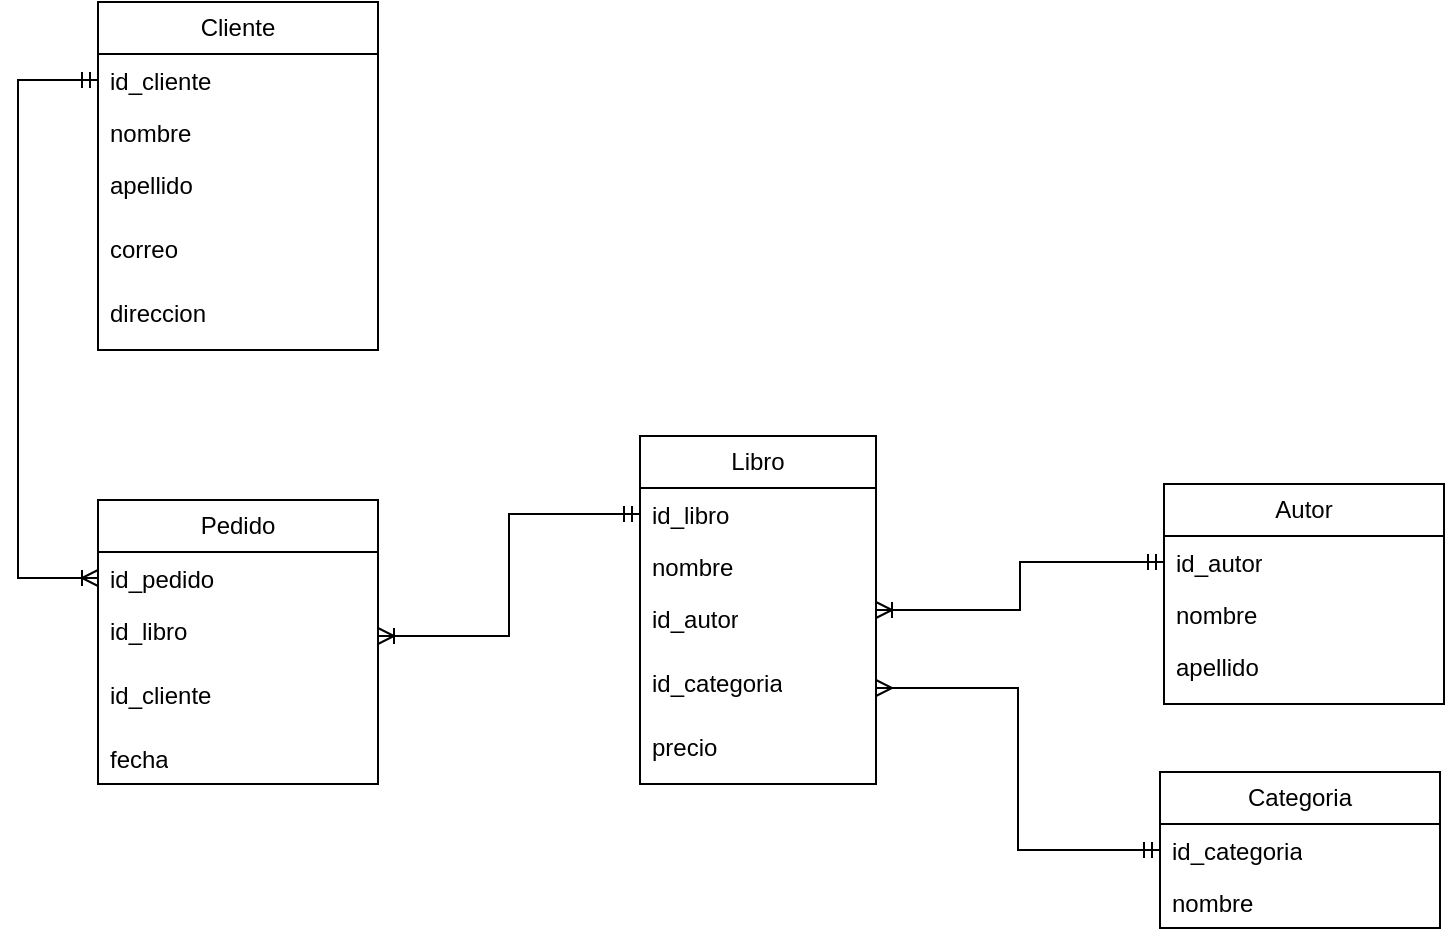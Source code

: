 <mxfile version="24.3.1" type="github">
  <diagram name="Page-1" id="NJj6v3TNy6NycYDOOsy1">
    <mxGraphModel dx="1494" dy="940" grid="0" gridSize="10" guides="1" tooltips="1" connect="1" arrows="1" fold="1" page="1" pageScale="1" pageWidth="850" pageHeight="1100" math="0" shadow="0">
      <root>
        <mxCell id="0" />
        <mxCell id="1" parent="0" />
        <mxCell id="eZbpMwk5PudAEd0YVaxT-1" value="Cliente" style="swimlane;fontStyle=0;childLayout=stackLayout;horizontal=1;startSize=26;fillColor=none;horizontalStack=0;resizeParent=1;resizeParentMax=0;resizeLast=0;collapsible=1;marginBottom=0;whiteSpace=wrap;html=1;" parent="1" vertex="1">
          <mxGeometry x="128" y="87" width="140" height="174" as="geometry" />
        </mxCell>
        <mxCell id="eZbpMwk5PudAEd0YVaxT-2" value="id_cliente" style="text;strokeColor=none;fillColor=none;align=left;verticalAlign=top;spacingLeft=4;spacingRight=4;overflow=hidden;rotatable=0;points=[[0,0.5],[1,0.5]];portConstraint=eastwest;whiteSpace=wrap;html=1;" parent="eZbpMwk5PudAEd0YVaxT-1" vertex="1">
          <mxGeometry y="26" width="140" height="26" as="geometry" />
        </mxCell>
        <mxCell id="eZbpMwk5PudAEd0YVaxT-3" value="nombre" style="text;strokeColor=none;fillColor=none;align=left;verticalAlign=top;spacingLeft=4;spacingRight=4;overflow=hidden;rotatable=0;points=[[0,0.5],[1,0.5]];portConstraint=eastwest;whiteSpace=wrap;html=1;" parent="eZbpMwk5PudAEd0YVaxT-1" vertex="1">
          <mxGeometry y="52" width="140" height="26" as="geometry" />
        </mxCell>
        <mxCell id="-5baJ4B15Eqb_kxvuub7-14" value="apellido" style="text;strokeColor=none;fillColor=none;align=left;verticalAlign=top;spacingLeft=4;spacingRight=4;overflow=hidden;rotatable=0;points=[[0,0.5],[1,0.5]];portConstraint=eastwest;whiteSpace=wrap;html=1;" vertex="1" parent="eZbpMwk5PudAEd0YVaxT-1">
          <mxGeometry y="78" width="140" height="32" as="geometry" />
        </mxCell>
        <mxCell id="eZbpMwk5PudAEd0YVaxT-4" value="&lt;div&gt;correo&lt;/div&gt;" style="text;strokeColor=none;fillColor=none;align=left;verticalAlign=top;spacingLeft=4;spacingRight=4;overflow=hidden;rotatable=0;points=[[0,0.5],[1,0.5]];portConstraint=eastwest;whiteSpace=wrap;html=1;" parent="eZbpMwk5PudAEd0YVaxT-1" vertex="1">
          <mxGeometry y="110" width="140" height="32" as="geometry" />
        </mxCell>
        <mxCell id="eZbpMwk5PudAEd0YVaxT-20" value="direccion" style="text;strokeColor=none;fillColor=none;align=left;verticalAlign=top;spacingLeft=4;spacingRight=4;overflow=hidden;rotatable=0;points=[[0,0.5],[1,0.5]];portConstraint=eastwest;whiteSpace=wrap;html=1;" parent="eZbpMwk5PudAEd0YVaxT-1" vertex="1">
          <mxGeometry y="142" width="140" height="32" as="geometry" />
        </mxCell>
        <mxCell id="-5baJ4B15Eqb_kxvuub7-17" style="edgeStyle=orthogonalEdgeStyle;rounded=0;orthogonalLoop=1;jettySize=auto;html=1;entryX=0;entryY=0.5;entryDx=0;entryDy=0;endArrow=ERmandOne;endFill=0;startArrow=ERoneToMany;startFill=0;" edge="1" parent="1" source="eZbpMwk5PudAEd0YVaxT-6" target="-5baJ4B15Eqb_kxvuub7-2">
          <mxGeometry relative="1" as="geometry" />
        </mxCell>
        <mxCell id="eZbpMwk5PudAEd0YVaxT-6" value="Libro" style="swimlane;fontStyle=0;childLayout=stackLayout;horizontal=1;startSize=26;fillColor=none;horizontalStack=0;resizeParent=1;resizeParentMax=0;resizeLast=0;collapsible=1;marginBottom=0;whiteSpace=wrap;html=1;" parent="1" vertex="1">
          <mxGeometry x="399" y="304" width="118" height="174" as="geometry" />
        </mxCell>
        <mxCell id="eZbpMwk5PudAEd0YVaxT-7" value="id_libro" style="text;strokeColor=none;fillColor=none;align=left;verticalAlign=top;spacingLeft=4;spacingRight=4;overflow=hidden;rotatable=0;points=[[0,0.5],[1,0.5]];portConstraint=eastwest;whiteSpace=wrap;html=1;" parent="eZbpMwk5PudAEd0YVaxT-6" vertex="1">
          <mxGeometry y="26" width="118" height="26" as="geometry" />
        </mxCell>
        <mxCell id="eZbpMwk5PudAEd0YVaxT-8" value="nombre" style="text;strokeColor=none;fillColor=none;align=left;verticalAlign=top;spacingLeft=4;spacingRight=4;overflow=hidden;rotatable=0;points=[[0,0.5],[1,0.5]];portConstraint=eastwest;whiteSpace=wrap;html=1;" parent="eZbpMwk5PudAEd0YVaxT-6" vertex="1">
          <mxGeometry y="52" width="118" height="26" as="geometry" />
        </mxCell>
        <mxCell id="eZbpMwk5PudAEd0YVaxT-9" value="id_autor" style="text;strokeColor=none;fillColor=none;align=left;verticalAlign=top;spacingLeft=4;spacingRight=4;overflow=hidden;rotatable=0;points=[[0,0.5],[1,0.5]];portConstraint=eastwest;whiteSpace=wrap;html=1;" parent="eZbpMwk5PudAEd0YVaxT-6" vertex="1">
          <mxGeometry y="78" width="118" height="32" as="geometry" />
        </mxCell>
        <mxCell id="eZbpMwk5PudAEd0YVaxT-10" value="id_categoria" style="text;strokeColor=none;fillColor=none;align=left;verticalAlign=top;spacingLeft=4;spacingRight=4;overflow=hidden;rotatable=0;points=[[0,0.5],[1,0.5]];portConstraint=eastwest;whiteSpace=wrap;html=1;" parent="eZbpMwk5PudAEd0YVaxT-6" vertex="1">
          <mxGeometry y="110" width="118" height="32" as="geometry" />
        </mxCell>
        <mxCell id="-5baJ4B15Eqb_kxvuub7-10" value="precio" style="text;strokeColor=none;fillColor=none;align=left;verticalAlign=top;spacingLeft=4;spacingRight=4;overflow=hidden;rotatable=0;points=[[0,0.5],[1,0.5]];portConstraint=eastwest;whiteSpace=wrap;html=1;" vertex="1" parent="eZbpMwk5PudAEd0YVaxT-6">
          <mxGeometry y="142" width="118" height="32" as="geometry" />
        </mxCell>
        <mxCell id="eZbpMwk5PudAEd0YVaxT-11" value="Pedido" style="swimlane;fontStyle=0;childLayout=stackLayout;horizontal=1;startSize=26;fillColor=none;horizontalStack=0;resizeParent=1;resizeParentMax=0;resizeLast=0;collapsible=1;marginBottom=0;whiteSpace=wrap;html=1;" parent="1" vertex="1">
          <mxGeometry x="128" y="336" width="140" height="142" as="geometry" />
        </mxCell>
        <mxCell id="eZbpMwk5PudAEd0YVaxT-12" value="id_pedido" style="text;strokeColor=none;fillColor=none;align=left;verticalAlign=top;spacingLeft=4;spacingRight=4;overflow=hidden;rotatable=0;points=[[0,0.5],[1,0.5]];portConstraint=eastwest;whiteSpace=wrap;html=1;" parent="eZbpMwk5PudAEd0YVaxT-11" vertex="1">
          <mxGeometry y="26" width="140" height="26" as="geometry" />
        </mxCell>
        <mxCell id="eZbpMwk5PudAEd0YVaxT-16" value="id_libro" style="text;strokeColor=none;fillColor=none;align=left;verticalAlign=top;spacingLeft=4;spacingRight=4;overflow=hidden;rotatable=0;points=[[0,0.5],[1,0.5]];portConstraint=eastwest;whiteSpace=wrap;html=1;" parent="eZbpMwk5PudAEd0YVaxT-11" vertex="1">
          <mxGeometry y="52" width="140" height="32" as="geometry" />
        </mxCell>
        <mxCell id="eZbpMwk5PudAEd0YVaxT-14" value="id_cliente" style="text;strokeColor=none;fillColor=none;align=left;verticalAlign=top;spacingLeft=4;spacingRight=4;overflow=hidden;rotatable=0;points=[[0,0.5],[1,0.5]];portConstraint=eastwest;whiteSpace=wrap;html=1;" parent="eZbpMwk5PudAEd0YVaxT-11" vertex="1">
          <mxGeometry y="84" width="140" height="32" as="geometry" />
        </mxCell>
        <mxCell id="eZbpMwk5PudAEd0YVaxT-13" value="fecha" style="text;strokeColor=none;fillColor=none;align=left;verticalAlign=top;spacingLeft=4;spacingRight=4;overflow=hidden;rotatable=0;points=[[0,0.5],[1,0.5]];portConstraint=eastwest;whiteSpace=wrap;html=1;" parent="eZbpMwk5PudAEd0YVaxT-11" vertex="1">
          <mxGeometry y="116" width="140" height="26" as="geometry" />
        </mxCell>
        <mxCell id="eZbpMwk5PudAEd0YVaxT-19" style="edgeStyle=orthogonalEdgeStyle;rounded=0;orthogonalLoop=1;jettySize=auto;html=1;entryX=1;entryY=0.5;entryDx=0;entryDy=0;exitX=0;exitY=0.5;exitDx=0;exitDy=0;endArrow=ERoneToMany;endFill=0;startArrow=ERmandOne;startFill=0;" parent="1" source="eZbpMwk5PudAEd0YVaxT-7" target="eZbpMwk5PudAEd0YVaxT-16" edge="1">
          <mxGeometry relative="1" as="geometry">
            <mxPoint x="470" y="179" as="sourcePoint" />
            <mxPoint x="522" y="418" as="targetPoint" />
          </mxGeometry>
        </mxCell>
        <mxCell id="-5baJ4B15Eqb_kxvuub7-1" value="Autor" style="swimlane;fontStyle=0;childLayout=stackLayout;horizontal=1;startSize=26;fillColor=none;horizontalStack=0;resizeParent=1;resizeParentMax=0;resizeLast=0;collapsible=1;marginBottom=0;whiteSpace=wrap;html=1;" vertex="1" parent="1">
          <mxGeometry x="661" y="328" width="140" height="110" as="geometry" />
        </mxCell>
        <mxCell id="-5baJ4B15Eqb_kxvuub7-2" value="id_autor" style="text;strokeColor=none;fillColor=none;align=left;verticalAlign=top;spacingLeft=4;spacingRight=4;overflow=hidden;rotatable=0;points=[[0,0.5],[1,0.5]];portConstraint=eastwest;whiteSpace=wrap;html=1;" vertex="1" parent="-5baJ4B15Eqb_kxvuub7-1">
          <mxGeometry y="26" width="140" height="26" as="geometry" />
        </mxCell>
        <mxCell id="-5baJ4B15Eqb_kxvuub7-3" value="nombre" style="text;strokeColor=none;fillColor=none;align=left;verticalAlign=top;spacingLeft=4;spacingRight=4;overflow=hidden;rotatable=0;points=[[0,0.5],[1,0.5]];portConstraint=eastwest;whiteSpace=wrap;html=1;" vertex="1" parent="-5baJ4B15Eqb_kxvuub7-1">
          <mxGeometry y="52" width="140" height="26" as="geometry" />
        </mxCell>
        <mxCell id="-5baJ4B15Eqb_kxvuub7-4" value="apellido" style="text;strokeColor=none;fillColor=none;align=left;verticalAlign=top;spacingLeft=4;spacingRight=4;overflow=hidden;rotatable=0;points=[[0,0.5],[1,0.5]];portConstraint=eastwest;whiteSpace=wrap;html=1;" vertex="1" parent="-5baJ4B15Eqb_kxvuub7-1">
          <mxGeometry y="78" width="140" height="32" as="geometry" />
        </mxCell>
        <mxCell id="-5baJ4B15Eqb_kxvuub7-6" value="Categoria" style="swimlane;fontStyle=0;childLayout=stackLayout;horizontal=1;startSize=26;fillColor=none;horizontalStack=0;resizeParent=1;resizeParentMax=0;resizeLast=0;collapsible=1;marginBottom=0;whiteSpace=wrap;html=1;" vertex="1" parent="1">
          <mxGeometry x="659" y="472" width="140" height="78" as="geometry" />
        </mxCell>
        <mxCell id="-5baJ4B15Eqb_kxvuub7-7" value="id_categoria" style="text;strokeColor=none;fillColor=none;align=left;verticalAlign=top;spacingLeft=4;spacingRight=4;overflow=hidden;rotatable=0;points=[[0,0.5],[1,0.5]];portConstraint=eastwest;whiteSpace=wrap;html=1;" vertex="1" parent="-5baJ4B15Eqb_kxvuub7-6">
          <mxGeometry y="26" width="140" height="26" as="geometry" />
        </mxCell>
        <mxCell id="-5baJ4B15Eqb_kxvuub7-8" value="nombre" style="text;strokeColor=none;fillColor=none;align=left;verticalAlign=top;spacingLeft=4;spacingRight=4;overflow=hidden;rotatable=0;points=[[0,0.5],[1,0.5]];portConstraint=eastwest;whiteSpace=wrap;html=1;" vertex="1" parent="-5baJ4B15Eqb_kxvuub7-6">
          <mxGeometry y="52" width="140" height="26" as="geometry" />
        </mxCell>
        <mxCell id="-5baJ4B15Eqb_kxvuub7-16" style="edgeStyle=orthogonalEdgeStyle;rounded=0;orthogonalLoop=1;jettySize=auto;html=1;entryX=0;entryY=0.5;entryDx=0;entryDy=0;exitX=1;exitY=0.5;exitDx=0;exitDy=0;endArrow=ERmandOne;endFill=0;startArrow=ERmany;startFill=0;" edge="1" parent="1" source="eZbpMwk5PudAEd0YVaxT-10" target="-5baJ4B15Eqb_kxvuub7-7">
          <mxGeometry relative="1" as="geometry">
            <mxPoint x="544" y="257.5" as="sourcePoint" />
            <mxPoint x="588" y="516.5" as="targetPoint" />
          </mxGeometry>
        </mxCell>
        <mxCell id="-5baJ4B15Eqb_kxvuub7-18" style="edgeStyle=orthogonalEdgeStyle;rounded=0;orthogonalLoop=1;jettySize=auto;html=1;entryX=0;entryY=0.5;entryDx=0;entryDy=0;endArrow=ERoneToMany;endFill=0;startArrow=ERmandOne;startFill=0;" edge="1" parent="1" source="eZbpMwk5PudAEd0YVaxT-2" target="eZbpMwk5PudAEd0YVaxT-12">
          <mxGeometry relative="1" as="geometry">
            <Array as="points">
              <mxPoint x="88" y="126" />
              <mxPoint x="88" y="375" />
            </Array>
          </mxGeometry>
        </mxCell>
      </root>
    </mxGraphModel>
  </diagram>
</mxfile>
